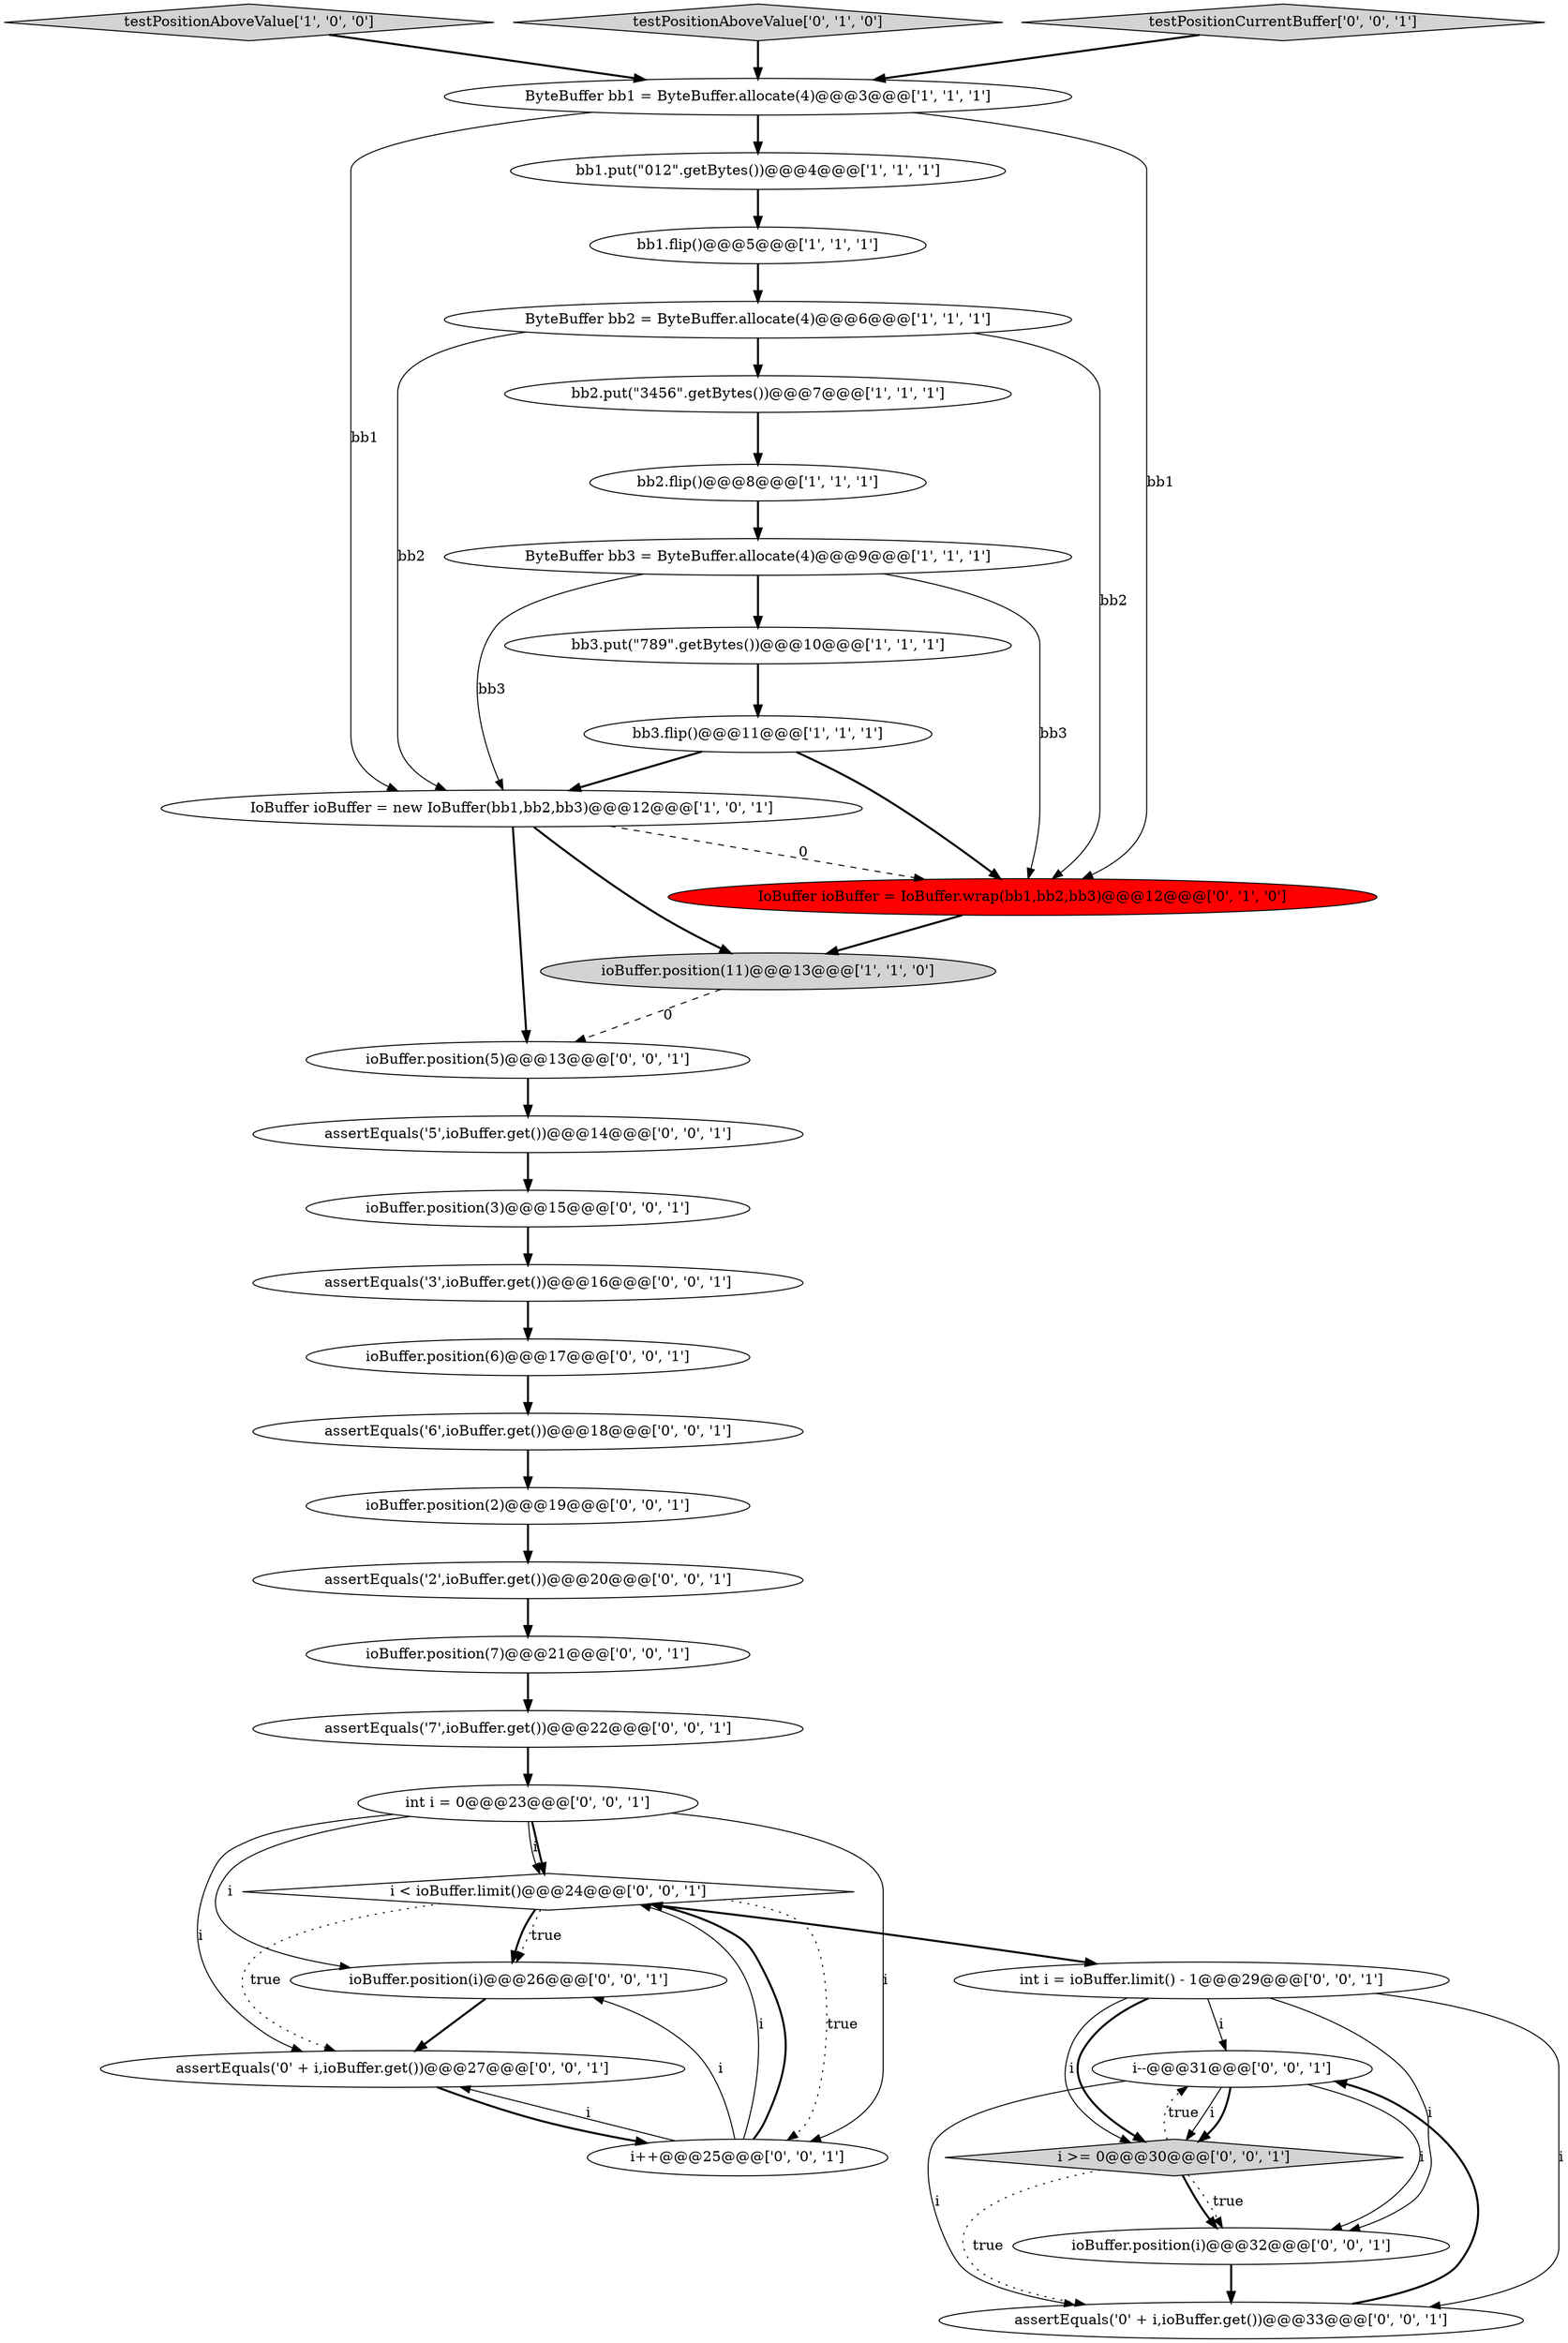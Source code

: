 digraph {
20 [style = filled, label = "ioBuffer.position(6)@@@17@@@['0', '0', '1']", fillcolor = white, shape = ellipse image = "AAA0AAABBB3BBB"];
9 [style = filled, label = "testPositionAboveValue['1', '0', '0']", fillcolor = lightgray, shape = diamond image = "AAA0AAABBB1BBB"];
21 [style = filled, label = "i < ioBuffer.limit()@@@24@@@['0', '0', '1']", fillcolor = white, shape = diamond image = "AAA0AAABBB3BBB"];
2 [style = filled, label = "bb1.put(\"012\".getBytes())@@@4@@@['1', '1', '1']", fillcolor = white, shape = ellipse image = "AAA0AAABBB1BBB"];
10 [style = filled, label = "ByteBuffer bb3 = ByteBuffer.allocate(4)@@@9@@@['1', '1', '1']", fillcolor = white, shape = ellipse image = "AAA0AAABBB1BBB"];
12 [style = filled, label = "testPositionAboveValue['0', '1', '0']", fillcolor = lightgray, shape = diamond image = "AAA0AAABBB2BBB"];
33 [style = filled, label = "testPositionCurrentBuffer['0', '0', '1']", fillcolor = lightgray, shape = diamond image = "AAA0AAABBB3BBB"];
24 [style = filled, label = "i--@@@31@@@['0', '0', '1']", fillcolor = white, shape = ellipse image = "AAA0AAABBB3BBB"];
25 [style = filled, label = "int i = ioBuffer.limit() - 1@@@29@@@['0', '0', '1']", fillcolor = white, shape = ellipse image = "AAA0AAABBB3BBB"];
31 [style = filled, label = "assertEquals('5',ioBuffer.get())@@@14@@@['0', '0', '1']", fillcolor = white, shape = ellipse image = "AAA0AAABBB3BBB"];
28 [style = filled, label = "ioBuffer.position(7)@@@21@@@['0', '0', '1']", fillcolor = white, shape = ellipse image = "AAA0AAABBB3BBB"];
18 [style = filled, label = "i >= 0@@@30@@@['0', '0', '1']", fillcolor = lightgray, shape = diamond image = "AAA0AAABBB3BBB"];
27 [style = filled, label = "assertEquals('3',ioBuffer.get())@@@16@@@['0', '0', '1']", fillcolor = white, shape = ellipse image = "AAA0AAABBB3BBB"];
26 [style = filled, label = "assertEquals('0' + i,ioBuffer.get())@@@33@@@['0', '0', '1']", fillcolor = white, shape = ellipse image = "AAA0AAABBB3BBB"];
19 [style = filled, label = "ioBuffer.position(i)@@@26@@@['0', '0', '1']", fillcolor = white, shape = ellipse image = "AAA0AAABBB3BBB"];
15 [style = filled, label = "int i = 0@@@23@@@['0', '0', '1']", fillcolor = white, shape = ellipse image = "AAA0AAABBB3BBB"];
8 [style = filled, label = "ioBuffer.position(11)@@@13@@@['1', '1', '0']", fillcolor = lightgray, shape = ellipse image = "AAA0AAABBB1BBB"];
5 [style = filled, label = "bb1.flip()@@@5@@@['1', '1', '1']", fillcolor = white, shape = ellipse image = "AAA0AAABBB1BBB"];
13 [style = filled, label = "IoBuffer ioBuffer = IoBuffer.wrap(bb1,bb2,bb3)@@@12@@@['0', '1', '0']", fillcolor = red, shape = ellipse image = "AAA1AAABBB2BBB"];
1 [style = filled, label = "bb2.put(\"3456\".getBytes())@@@7@@@['1', '1', '1']", fillcolor = white, shape = ellipse image = "AAA0AAABBB1BBB"];
17 [style = filled, label = "ioBuffer.position(3)@@@15@@@['0', '0', '1']", fillcolor = white, shape = ellipse image = "AAA0AAABBB3BBB"];
30 [style = filled, label = "assertEquals('6',ioBuffer.get())@@@18@@@['0', '0', '1']", fillcolor = white, shape = ellipse image = "AAA0AAABBB3BBB"];
11 [style = filled, label = "bb3.put(\"789\".getBytes())@@@10@@@['1', '1', '1']", fillcolor = white, shape = ellipse image = "AAA0AAABBB1BBB"];
6 [style = filled, label = "bb2.flip()@@@8@@@['1', '1', '1']", fillcolor = white, shape = ellipse image = "AAA0AAABBB1BBB"];
14 [style = filled, label = "i++@@@25@@@['0', '0', '1']", fillcolor = white, shape = ellipse image = "AAA0AAABBB3BBB"];
7 [style = filled, label = "ByteBuffer bb2 = ByteBuffer.allocate(4)@@@6@@@['1', '1', '1']", fillcolor = white, shape = ellipse image = "AAA0AAABBB1BBB"];
4 [style = filled, label = "IoBuffer ioBuffer = new IoBuffer(bb1,bb2,bb3)@@@12@@@['1', '0', '1']", fillcolor = white, shape = ellipse image = "AAA0AAABBB1BBB"];
16 [style = filled, label = "ioBuffer.position(2)@@@19@@@['0', '0', '1']", fillcolor = white, shape = ellipse image = "AAA0AAABBB3BBB"];
23 [style = filled, label = "assertEquals('7',ioBuffer.get())@@@22@@@['0', '0', '1']", fillcolor = white, shape = ellipse image = "AAA0AAABBB3BBB"];
3 [style = filled, label = "bb3.flip()@@@11@@@['1', '1', '1']", fillcolor = white, shape = ellipse image = "AAA0AAABBB1BBB"];
29 [style = filled, label = "ioBuffer.position(5)@@@13@@@['0', '0', '1']", fillcolor = white, shape = ellipse image = "AAA0AAABBB3BBB"];
34 [style = filled, label = "ioBuffer.position(i)@@@32@@@['0', '0', '1']", fillcolor = white, shape = ellipse image = "AAA0AAABBB3BBB"];
22 [style = filled, label = "assertEquals('0' + i,ioBuffer.get())@@@27@@@['0', '0', '1']", fillcolor = white, shape = ellipse image = "AAA0AAABBB3BBB"];
0 [style = filled, label = "ByteBuffer bb1 = ByteBuffer.allocate(4)@@@3@@@['1', '1', '1']", fillcolor = white, shape = ellipse image = "AAA0AAABBB1BBB"];
32 [style = filled, label = "assertEquals('2',ioBuffer.get())@@@20@@@['0', '0', '1']", fillcolor = white, shape = ellipse image = "AAA0AAABBB3BBB"];
15->14 [style = solid, label="i"];
7->1 [style = bold, label=""];
9->0 [style = bold, label=""];
0->4 [style = solid, label="bb1"];
21->19 [style = bold, label=""];
15->21 [style = bold, label=""];
18->34 [style = bold, label=""];
29->31 [style = bold, label=""];
0->2 [style = bold, label=""];
18->24 [style = dotted, label="true"];
23->15 [style = bold, label=""];
25->18 [style = bold, label=""];
24->26 [style = solid, label="i"];
24->18 [style = solid, label="i"];
21->22 [style = dotted, label="true"];
16->32 [style = bold, label=""];
4->29 [style = bold, label=""];
21->25 [style = bold, label=""];
25->18 [style = solid, label="i"];
26->24 [style = bold, label=""];
12->0 [style = bold, label=""];
3->4 [style = bold, label=""];
24->18 [style = bold, label=""];
7->13 [style = solid, label="bb2"];
15->19 [style = solid, label="i"];
18->34 [style = dotted, label="true"];
33->0 [style = bold, label=""];
1->6 [style = bold, label=""];
10->13 [style = solid, label="bb3"];
14->22 [style = solid, label="i"];
10->4 [style = solid, label="bb3"];
34->26 [style = bold, label=""];
11->3 [style = bold, label=""];
7->4 [style = solid, label="bb2"];
28->23 [style = bold, label=""];
15->22 [style = solid, label="i"];
14->19 [style = solid, label="i"];
25->24 [style = solid, label="i"];
6->10 [style = bold, label=""];
25->26 [style = solid, label="i"];
21->19 [style = dotted, label="true"];
0->13 [style = solid, label="bb1"];
18->26 [style = dotted, label="true"];
21->14 [style = dotted, label="true"];
14->21 [style = solid, label="i"];
3->13 [style = bold, label=""];
5->7 [style = bold, label=""];
4->8 [style = bold, label=""];
25->34 [style = solid, label="i"];
31->17 [style = bold, label=""];
13->8 [style = bold, label=""];
17->27 [style = bold, label=""];
20->30 [style = bold, label=""];
30->16 [style = bold, label=""];
22->14 [style = bold, label=""];
24->34 [style = solid, label="i"];
32->28 [style = bold, label=""];
27->20 [style = bold, label=""];
19->22 [style = bold, label=""];
4->13 [style = dashed, label="0"];
14->21 [style = bold, label=""];
8->29 [style = dashed, label="0"];
2->5 [style = bold, label=""];
10->11 [style = bold, label=""];
15->21 [style = solid, label="i"];
}
